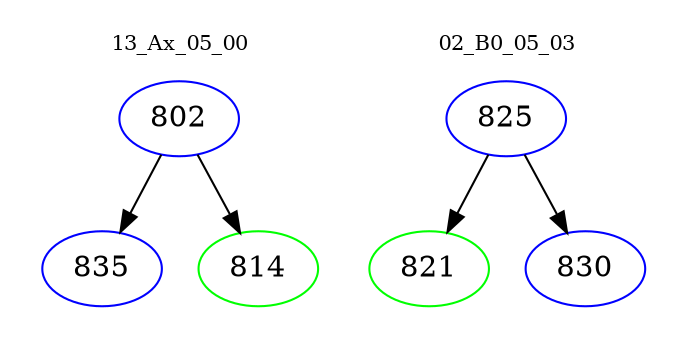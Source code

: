 digraph{
subgraph cluster_0 {
color = white
label = "13_Ax_05_00";
fontsize=10;
T0_802 [label="802", color="blue"]
T0_802 -> T0_835 [color="black"]
T0_835 [label="835", color="blue"]
T0_802 -> T0_814 [color="black"]
T0_814 [label="814", color="green"]
}
subgraph cluster_1 {
color = white
label = "02_B0_05_03";
fontsize=10;
T1_825 [label="825", color="blue"]
T1_825 -> T1_821 [color="black"]
T1_821 [label="821", color="green"]
T1_825 -> T1_830 [color="black"]
T1_830 [label="830", color="blue"]
}
}
